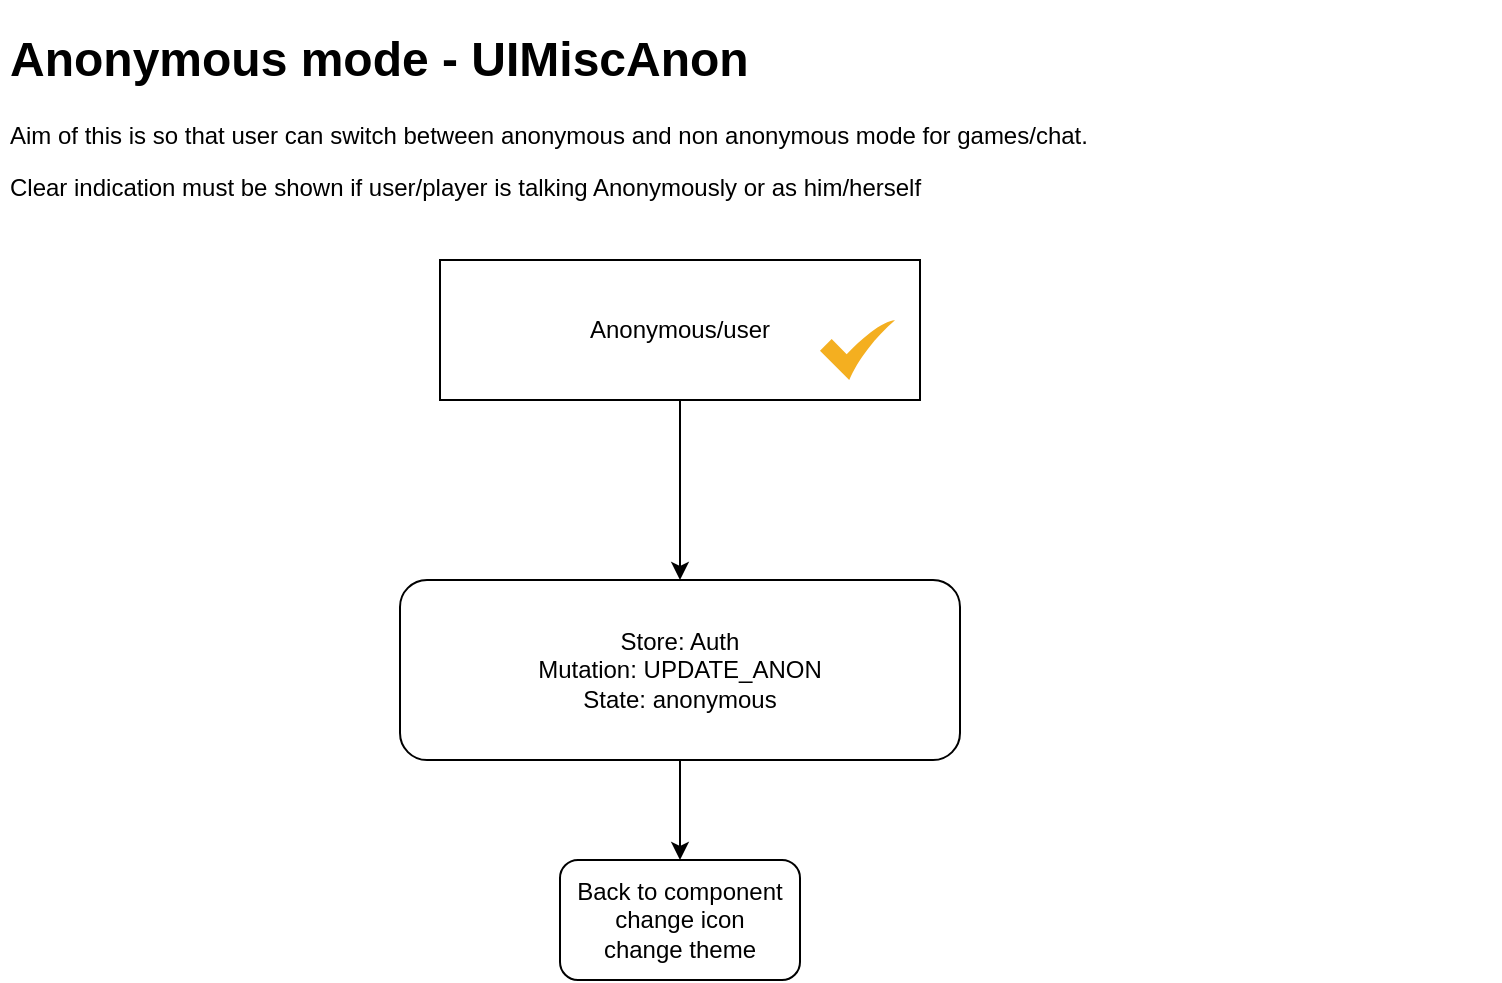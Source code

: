 <mxfile version="13.6.5">
    <diagram id="89ALrGFS0kkMq1uWzrs-" name="Page-1">
        <mxGraphModel dx="940" dy="441" grid="1" gridSize="10" guides="1" tooltips="1" connect="1" arrows="1" fold="1" page="1" pageScale="1" pageWidth="850" pageHeight="1100" math="0" shadow="0">
            <root>
                <mxCell id="0"/>
                <mxCell id="1" parent="0"/>
                <mxCell id="2" value="&lt;h1&gt;Anonymous mode - UIMiscAnon&lt;/h1&gt;&lt;p&gt;Aim of this is so that user can switch between anonymous and non anonymous mode for games/chat.&lt;/p&gt;&lt;p&gt;Clear indication must be shown if user/player is talking Anonymously or as him/herself&lt;/p&gt;" style="text;html=1;strokeColor=none;fillColor=none;spacing=5;spacingTop=-20;whiteSpace=wrap;overflow=hidden;rounded=0;" parent="1" vertex="1">
                    <mxGeometry x="50" y="40" width="750" height="120" as="geometry"/>
                </mxCell>
                <mxCell id="7" style="edgeStyle=orthogonalEdgeStyle;rounded=0;orthogonalLoop=1;jettySize=auto;html=1;" edge="1" parent="1" source="3">
                    <mxGeometry relative="1" as="geometry">
                        <mxPoint x="390" y="320" as="targetPoint"/>
                    </mxGeometry>
                </mxCell>
                <mxCell id="3" value="Anonymous/user" style="html=1;whiteSpace=wrap;container=1;recursiveResize=0;collapsible=0;" vertex="1" parent="1">
                    <mxGeometry x="270" y="160" width="240" height="70" as="geometry"/>
                </mxCell>
                <mxCell id="6" value="" style="html=1;aspect=fixed;strokeColor=none;shadow=0;align=center;verticalAlign=top;fillColor=#F4AF20;shape=mxgraph.gcp2.check" vertex="1" parent="3">
                    <mxGeometry x="190" y="30" width="37.5" height="30" as="geometry"/>
                </mxCell>
                <mxCell id="11" value="" style="edgeStyle=orthogonalEdgeStyle;rounded=0;orthogonalLoop=1;jettySize=auto;html=1;" edge="1" parent="1" source="8" target="10">
                    <mxGeometry relative="1" as="geometry"/>
                </mxCell>
                <mxCell id="8" value="Store: Auth&lt;br&gt;Mutation: UPDATE_ANON&lt;br&gt;State:&amp;nbsp;anonymous" style="rounded=1;whiteSpace=wrap;html=1;" vertex="1" parent="1">
                    <mxGeometry x="250" y="320" width="280" height="90" as="geometry"/>
                </mxCell>
                <mxCell id="10" value="Back to component&lt;br&gt;change icon&lt;br&gt;change theme" style="whiteSpace=wrap;html=1;rounded=1;" vertex="1" parent="1">
                    <mxGeometry x="330" y="460" width="120" height="60" as="geometry"/>
                </mxCell>
            </root>
        </mxGraphModel>
    </diagram>
</mxfile>
